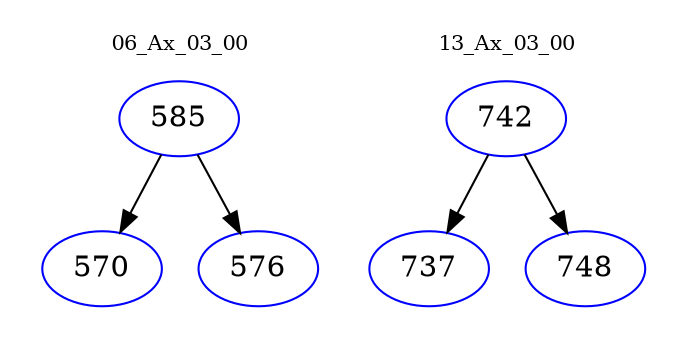 digraph{
subgraph cluster_0 {
color = white
label = "06_Ax_03_00";
fontsize=10;
T0_585 [label="585", color="blue"]
T0_585 -> T0_570 [color="black"]
T0_570 [label="570", color="blue"]
T0_585 -> T0_576 [color="black"]
T0_576 [label="576", color="blue"]
}
subgraph cluster_1 {
color = white
label = "13_Ax_03_00";
fontsize=10;
T1_742 [label="742", color="blue"]
T1_742 -> T1_737 [color="black"]
T1_737 [label="737", color="blue"]
T1_742 -> T1_748 [color="black"]
T1_748 [label="748", color="blue"]
}
}
